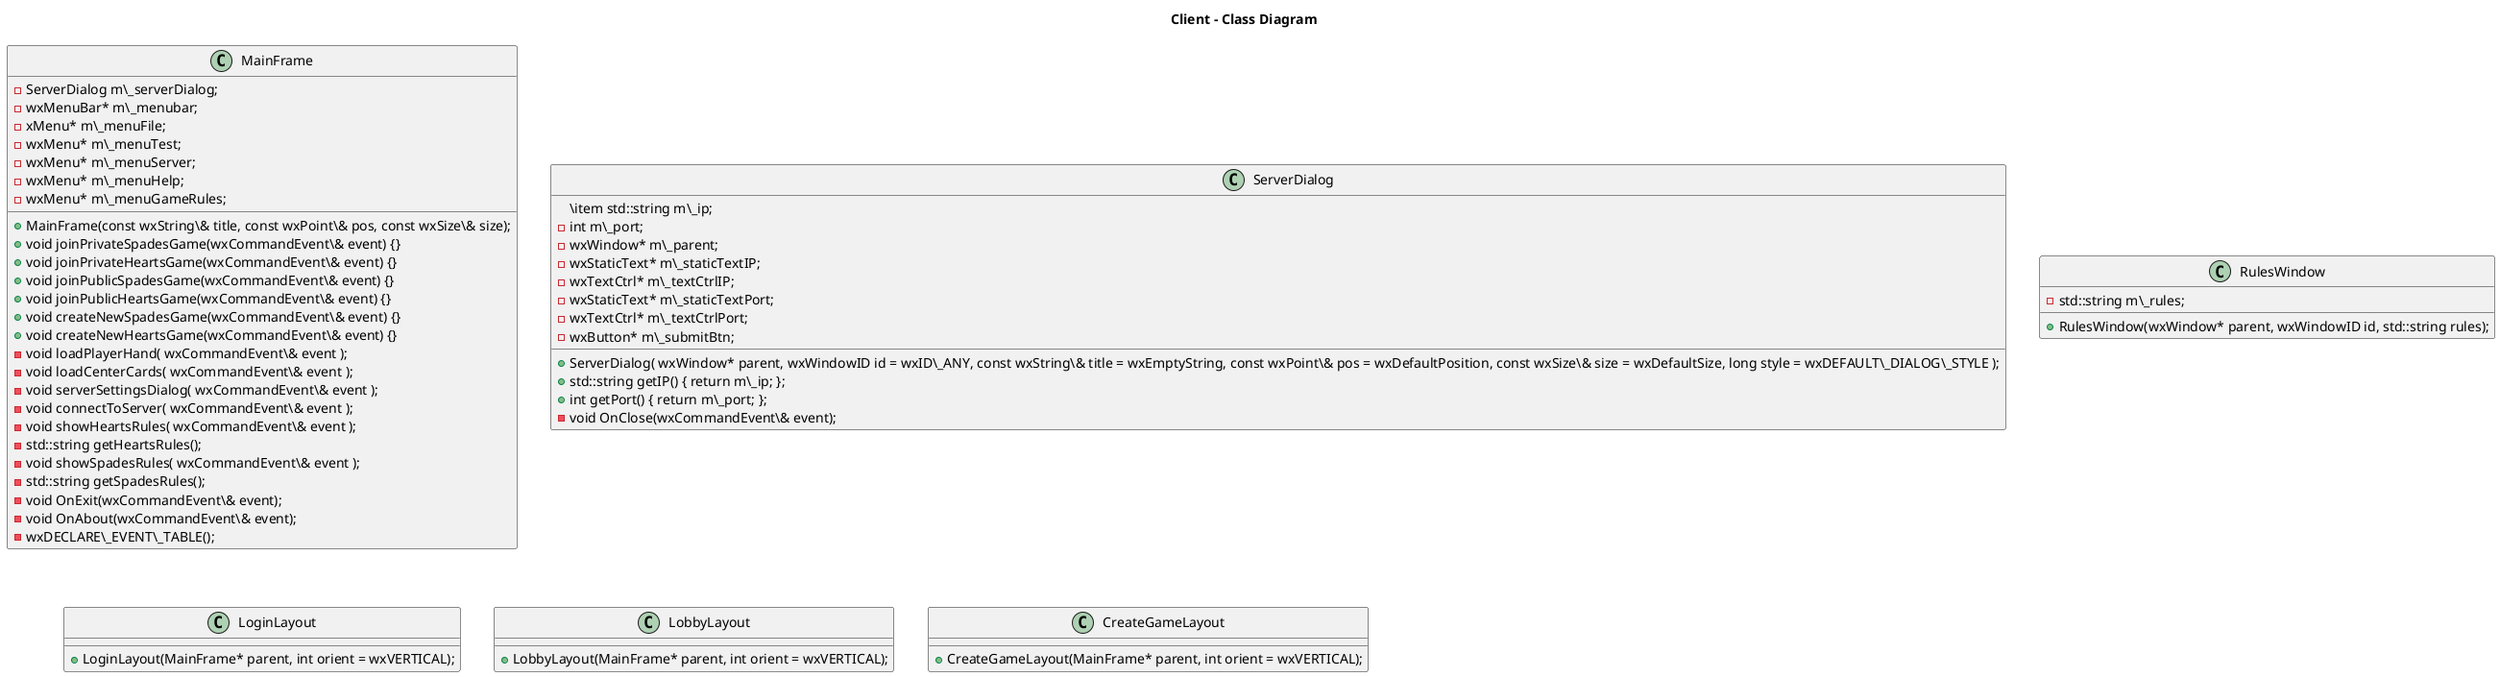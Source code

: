 @startuml

title Client - Class Diagram


class MainFrame {
 +MainFrame(const wxString\& title, const wxPoint\& pos, const wxSize\& size);
+void joinPrivateSpadesGame(wxCommandEvent\& event) {}
+void joinPrivateHeartsGame(wxCommandEvent\& event) {}
+void joinPublicSpadesGame(wxCommandEvent\& event) {}
+void joinPublicHeartsGame(wxCommandEvent\& event) {}
+void createNewSpadesGame(wxCommandEvent\& event) {}
+void createNewHeartsGame(wxCommandEvent\& event) {}

-ServerDialog m\_serverDialog;
-wxMenuBar* m\_menubar;
 -xMenu* m\_menuFile;
 -wxMenu* m\_menuTest;
 -wxMenu* m\_menuServer;
 -wxMenu* m\_menuHelp;
 -wxMenu* m\_menuGameRules;
 -void loadPlayerHand( wxCommandEvent\& event );
 -void loadCenterCards( wxCommandEvent\& event );
 -void serverSettingsDialog( wxCommandEvent\& event );
 -void connectToServer( wxCommandEvent\& event );
 -void showHeartsRules( wxCommandEvent\& event );
 -std::string getHeartsRules();
 -void showSpadesRules( wxCommandEvent\& event );
 -std::string getSpadesRules();
 -void OnExit(wxCommandEvent\& event);
 -void OnAbout(wxCommandEvent\& event);
 -wxDECLARE\_EVENT\_TABLE();
}

class ServerDialog {
+ServerDialog( wxWindow* parent, wxWindowID id = wxID\_ANY, const wxString\& title = wxEmptyString, const wxPoint\& pos = wxDefaultPosition, const wxSize\& size = wxDefaultSize, long style = wxDEFAULT\_DIALOG\_STYLE );
+std::string getIP() { return m\_ip; };
+int getPort() { return m\_port; };

\item std::string m\_ip;
 -int m\_port;
 -wxWindow* m\_parent;
 -wxStaticText* m\_staticTextIP;
 -wxTextCtrl* m\_textCtrlIP;
 -wxStaticText* m\_staticTextPort;
 -wxTextCtrl* m\_textCtrlPort;
 -wxButton* m\_submitBtn;
 -void OnClose(wxCommandEvent\& event);
}

class RulesWindow {
 +RulesWindow(wxWindow* parent, wxWindowID id, std::string rules);
 -std::string m\_rules;
}

class LoginLayout {
  +LoginLayout(MainFrame* parent, int orient = wxVERTICAL);
}

class LobbyLayout {
  +LobbyLayout(MainFrame* parent, int orient = wxVERTICAL);
}

class CreateGameLayout {
  +CreateGameLayout(MainFrame* parent, int orient = wxVERTICAL);
}


@enduml
